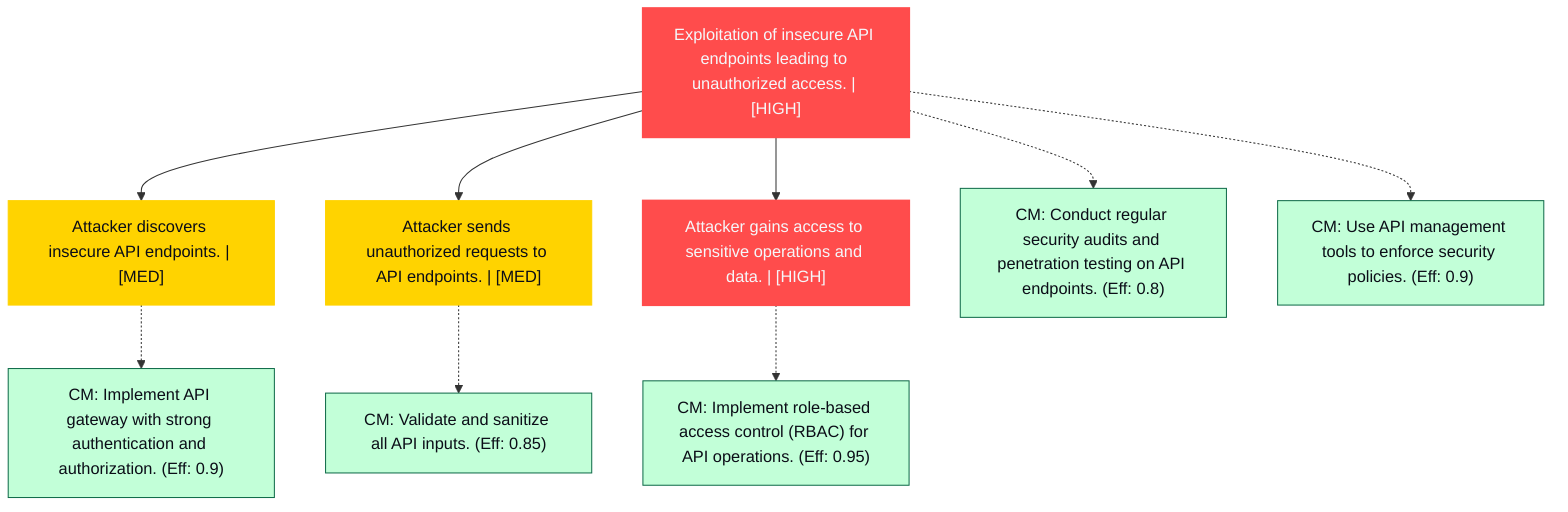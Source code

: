 graph TB
  node_01K65ZBGHR8VW80H3VGWJT0HHS["Exploitation of insecure API endpoints leading to unauthorized access. | [HIGH]"]:::highRisk
  node_01K65ZBGHR8VW80H3VGWJT0HHS-1["Attacker discovers insecure API endpoints. | [MED]"]:::mediumRisk
  node_01K65ZBGHR8VW80H3VGWJT0HHS-1_cm_0["CM: Implement API gateway with strong authentication and authorization. (Eff: 0.9)"]:::countermeasure
  node_01K65ZBGHR8VW80H3VGWJT0HHS-2["Attacker sends unauthorized requests to API endpoints. | [MED]"]:::mediumRisk
  node_01K65ZBGHR8VW80H3VGWJT0HHS-2_cm_0["CM: Validate and sanitize all API inputs. (Eff: 0.85)"]:::countermeasure
  node_01K65ZBGHR8VW80H3VGWJT0HHS-3["Attacker gains access to sensitive operations and data. | [HIGH]"]:::highRisk
  node_01K65ZBGHR8VW80H3VGWJT0HHS-3_cm_0["CM: Implement role-based access control (RBAC) for API operations. (Eff: 0.95)"]:::countermeasure
  node_01K65ZBGHR8VW80H3VGWJT0HHS_cm_0["CM: Conduct regular security audits and penetration testing on API endpoints. (Eff: 0.8)"]:::countermeasure
  node_01K65ZBGHR8VW80H3VGWJT0HHS_cm_1["CM: Use API management tools to enforce security policies. (Eff: 0.9)"]:::countermeasure

  node_01K65ZBGHR8VW80H3VGWJT0HHS --> node_01K65ZBGHR8VW80H3VGWJT0HHS-1
  node_01K65ZBGHR8VW80H3VGWJT0HHS-1 -.-> node_01K65ZBGHR8VW80H3VGWJT0HHS-1_cm_0
  node_01K65ZBGHR8VW80H3VGWJT0HHS --> node_01K65ZBGHR8VW80H3VGWJT0HHS-2
  node_01K65ZBGHR8VW80H3VGWJT0HHS-2 -.-> node_01K65ZBGHR8VW80H3VGWJT0HHS-2_cm_0
  node_01K65ZBGHR8VW80H3VGWJT0HHS --> node_01K65ZBGHR8VW80H3VGWJT0HHS-3
  node_01K65ZBGHR8VW80H3VGWJT0HHS-3 -.-> node_01K65ZBGHR8VW80H3VGWJT0HHS-3_cm_0
  node_01K65ZBGHR8VW80H3VGWJT0HHS -.-> node_01K65ZBGHR8VW80H3VGWJT0HHS_cm_0
  node_01K65ZBGHR8VW80H3VGWJT0HHS -.-> node_01K65ZBGHR8VW80H3VGWJT0HHS_cm_1

  classDef andNode fill:#FF4C4C,stroke:#FF4C4C,stroke-width:2px,color:#F5F7FA
  classDef orNode fill:#36FF8F,stroke:#36FF8F,stroke-width:2px,color:#0B0D17
  classDef leafNode fill:#29ABE2,stroke:#29ABE2,stroke-width:2px,color:#F5F7FA
  classDef highRisk fill:#FF4C4C,color:#F5F7FA,stroke:#FF4C4C,stroke-width:2px
  classDef mediumRisk fill:#FFD300,stroke:#FFD300,stroke-width:1px,color:#0B0D17
  classDef lowRisk fill:#FFF2B3,stroke:#FFF2B3,stroke-width:1px,color:#0B0D17
  classDef countermeasure fill:#C2FFD8,stroke:#106B49,stroke-width:1px,color:#0B0D17
  classDef reference fill:#A259FF,stroke:#c3a4ff,stroke-width:1px,stroke-dasharray:3 3,color:#F5F7FA
  classDef mitreNode stroke-dasharray:5 5
  classDef note fill:#ffffcc,stroke:#ffcc00,stroke-width:2px,stroke-dasharray:5 5